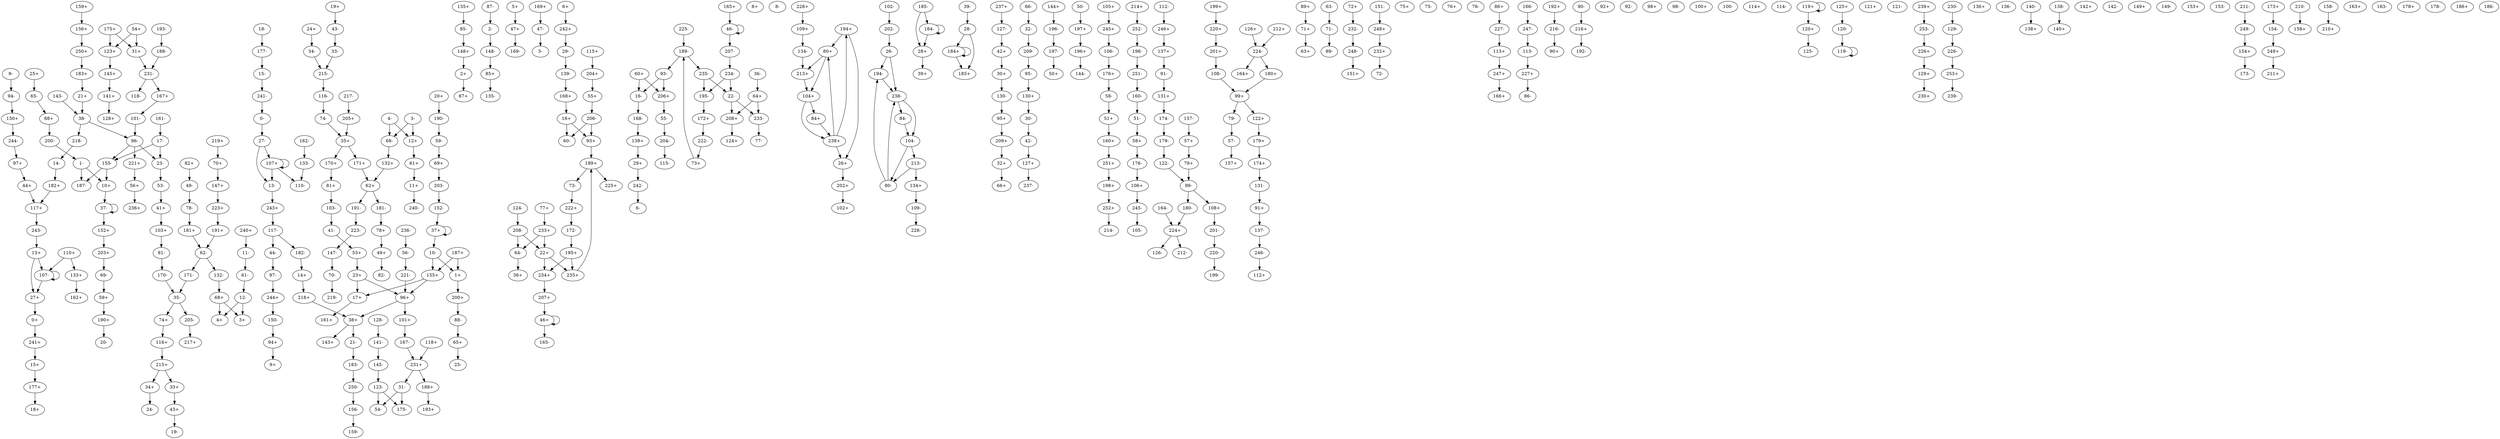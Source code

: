 digraph adj {
graph [k=45]
edge [d=-44]
"0+" [l=1882 C=17362]
"0-" [l=1882 C=17362]
"1+" [l=1110 C=10861]
"1-" [l=1110 C=10861]
"2+" [l=629 C=5640]
"2-" [l=629 C=5640]
"3+" [l=1256 C=11554]
"3-" [l=1256 C=11554]
"4+" [l=50 C=47]
"4-" [l=50 C=47]
"5+" [l=106 C=354]
"5-" [l=106 C=354]
"6+" [l=130 C=418]
"6-" [l=130 C=418]
"8+" [l=112 C=382]
"8-" [l=112 C=382]
"9+" [l=549 C=4578]
"9-" [l=549 C=4578]
"10+" [l=3098 C=30546]
"10-" [l=3098 C=30546]
"11+" [l=249 C=1013]
"11-" [l=249 C=1013]
"12+" [l=1654 C=16373]
"12-" [l=1654 C=16373]
"13+" [l=4435 C=43708]
"13-" [l=4435 C=43708]
"14+" [l=399 C=3495]
"14-" [l=399 C=3495]
"15+" [l=105 C=417]
"15-" [l=105 C=417]
"16+" [l=594 C=5745]
"16-" [l=594 C=5745]
"17+" [l=1628 C=15368]
"17-" [l=1628 C=15368]
"18+" [l=151 C=896]
"18-" [l=151 C=896]
"19+" [l=149 C=406]
"19-" [l=149 C=406]
"20+" [l=108 C=391]
"20-" [l=108 C=391]
"21+" [l=208 C=1717]
"21-" [l=208 C=1717]
"22+" [l=67 C=234]
"22-" [l=67 C=234]
"23+" [l=90 C=434]
"23-" [l=90 C=434]
"24+" [l=111 C=330]
"24-" [l=111 C=330]
"25+" [l=3855 C=36225]
"25-" [l=3855 C=36225]
"26+" [l=1674 C=17595]
"26-" [l=1674 C=17595]
"27+" [l=929 C=8634]
"27-" [l=929 C=8634]
"28+" [l=1009 C=9529]
"28-" [l=1009 C=9529]
"29+" [l=571 C=5446]
"29-" [l=571 C=5446]
"30+" [l=1666 C=16268]
"30-" [l=1666 C=16268]
"31+" [l=553 C=4428]
"31-" [l=553 C=4428]
"32+" [l=842 C=7700]
"32-" [l=842 C=7700]
"33+" [l=815 C=7745]
"33-" [l=815 C=7745]
"34+" [l=1835 C=16878]
"34-" [l=1835 C=16878]
"35+" [l=47 C=96]
"35-" [l=47 C=96]
"36+" [l=129 C=682]
"36-" [l=129 C=682]
"37+" [l=45 C=15]
"37-" [l=45 C=15]
"38+" [l=59 C=446]
"38-" [l=59 C=446]
"39+" [l=1412 C=13683]
"39-" [l=1412 C=13683]
"41+" [l=135 C=760]
"41-" [l=135 C=760]
"42+" [l=2001 C=20643]
"42-" [l=2001 C=20643]
"43+" [l=1048 C=8803]
"43-" [l=1048 C=8803]
"44+" [l=1897 C=18252]
"44-" [l=1897 C=18252]
"46+" [l=78 C=1127]
"46-" [l=78 C=1127]
"47+" [l=2099 C=21848]
"47-" [l=2099 C=21848]
"49+" [l=3128 C=30188]
"49-" [l=3128 C=30188]
"50+" [l=3831 C=36257]
"50-" [l=3831 C=36257]
"51+" [l=184 C=991]
"51-" [l=184 C=991]
"53+" [l=953 C=9610]
"53-" [l=953 C=9610]
"54+" [l=71 C=208]
"54-" [l=71 C=208]
"55+" [l=127 C=597]
"55-" [l=127 C=597]
"56+" [l=2060 C=17224]
"56-" [l=2060 C=17224]
"57+" [l=1787 C=14316]
"57-" [l=1787 C=14316]
"58+" [l=1547 C=14456]
"58-" [l=1547 C=14456]
"59+" [l=492 C=3650]
"59-" [l=492 C=3650]
"60+" [l=153 C=987]
"60-" [l=153 C=987]
"61+" [l=3254 C=33194]
"61-" [l=3254 C=33194]
"62+" [l=51 C=59]
"62-" [l=51 C=59]
"63+" [l=93 C=219]
"63-" [l=93 C=219]
"64+" [l=671 C=5153]
"64-" [l=671 C=5153]
"65+" [l=630 C=5963]
"65-" [l=630 C=5963]
"66+" [l=127 C=473]
"66-" [l=127 C=473]
"68+" [l=163 C=961]
"68-" [l=163 C=961]
"69+" [l=437 C=3191]
"69-" [l=437 C=3191]
"70+" [l=1286 C=12983]
"70-" [l=1286 C=12983]
"71+" [l=537 C=4093]
"71-" [l=537 C=4093]
"72+" [l=1041 C=9824]
"72-" [l=1041 C=9824]
"73+" [l=3292 C=34348]
"73-" [l=3292 C=34348]
"74+" [l=622 C=4992]
"74-" [l=622 C=4992]
"75+" [l=97 C=313]
"75-" [l=97 C=313]
"76+" [l=165 C=1091]
"76-" [l=165 C=1091]
"77+" [l=95 C=197]
"77-" [l=95 C=197]
"78+" [l=153 C=1075]
"78-" [l=153 C=1075]
"79+" [l=1453 C=13685]
"79-" [l=1453 C=13685]
"80+" [l=69 C=1140]
"80-" [l=69 C=1140]
"81+" [l=1094 C=9459]
"81-" [l=1094 C=9459]
"82+" [l=153 C=618]
"82-" [l=153 C=618]
"84+" [l=89 C=526]
"84-" [l=89 C=526]
"85+" [l=477 C=3922]
"85-" [l=477 C=3922]
"86+" [l=2297 C=21987]
"86-" [l=2297 C=21987]
"87+" [l=102 C=338]
"87-" [l=102 C=338]
"88+" [l=2452 C=23362]
"88-" [l=2452 C=23362]
"89+" [l=115 C=413]
"89-" [l=115 C=413]
"90+" [l=343 C=2751]
"90-" [l=343 C=2751]
"91+" [l=3934 C=38772]
"91-" [l=3934 C=38772]
"92+" [l=133 C=442]
"92-" [l=133 C=442]
"93+" [l=143 C=1049]
"93-" [l=143 C=1049]
"94+" [l=709 C=4827]
"94-" [l=709 C=4827]
"95+" [l=116 C=739]
"95-" [l=116 C=739]
"96+" [l=67 C=186]
"96-" [l=67 C=186]
"97+" [l=325 C=1697]
"97-" [l=325 C=1697]
"98+" [l=184 C=735]
"98-" [l=184 C=735]
"99+" [l=50 C=102]
"99-" [l=50 C=102]
"100+" [l=117 C=315]
"100-" [l=117 C=315]
"101+" [l=205 C=1057]
"101-" [l=205 C=1057]
"102+" [l=380 C=2746]
"102-" [l=380 C=2746]
"103+" [l=582 C=3983]
"103-" [l=582 C=3983]
"104+" [l=47 C=184]
"104-" [l=47 C=184]
"105+" [l=112 C=676]
"105-" [l=112 C=676]
"106+" [l=4121 C=36881]
"106-" [l=4121 C=36881]
"107+" [l=45 C=6]
"107-" [l=45 C=6]
"108+" [l=195 C=997]
"108-" [l=195 C=997]
"109+" [l=247 C=1898]
"109-" [l=247 C=1898]
"110+" [l=435 C=3628]
"110-" [l=435 C=3628]
"112+" [l=1579 C=12958]
"112-" [l=1579 C=12958]
"113+" [l=128 C=589]
"113-" [l=128 C=589]
"114+" [l=106 C=470]
"114-" [l=106 C=470]
"115+" [l=232 C=1229]
"115-" [l=232 C=1229]
"116+" [l=167 C=899]
"116-" [l=167 C=899]
"117+" [l=2629 C=22870]
"117-" [l=2629 C=22870]
"118+" [l=363 C=2415]
"118-" [l=363 C=2415]
"119+" [l=48 C=77]
"119-" [l=48 C=77]
"120+" [l=4018 C=41714]
"120-" [l=4018 C=41714]
"121+" [l=99 C=309]
"121-" [l=99 C=309]
"122+" [l=709 C=6882]
"122-" [l=709 C=6882]
"123+" [l=2727 C=25332]
"123-" [l=2727 C=25332]
"124+" [l=1100 C=9689]
"124-" [l=1100 C=9689]
"125+" [l=122 C=369]
"125-" [l=122 C=369]
"126+" [l=1379 C=12388]
"126-" [l=1379 C=12388]
"127+" [l=3981 C=40932]
"127-" [l=3981 C=40932]
"128+" [l=1550 C=17273]
"128-" [l=1550 C=17273]
"129+" [l=918 C=7897]
"129-" [l=918 C=7897]
"130+" [l=726 C=7043]
"130-" [l=726 C=7043]
"131+" [l=2369 C=21322]
"131-" [l=2369 C=21322]
"132+" [l=1013 C=9658]
"132-" [l=1013 C=9658]
"133+" [l=1263 C=12038]
"133-" [l=1263 C=12038]
"134+" [l=2156 C=23000]
"134-" [l=2156 C=23000]
"135+" [l=1378 C=13026]
"135-" [l=1378 C=13026]
"136+" [l=189 C=653]
"136-" [l=189 C=653]
"137+" [l=1506 C=12432]
"137-" [l=1506 C=12432]
"138+" [l=110 C=516]
"138-" [l=110 C=516]
"139+" [l=908 C=9266]
"139-" [l=908 C=9266]
"140+" [l=2038 C=19872]
"140-" [l=2038 C=19872]
"141+" [l=1336 C=12878]
"141-" [l=1336 C=12878]
"142+" [l=214 C=1213]
"142-" [l=214 C=1213]
"143+" [l=158 C=782]
"143-" [l=158 C=782]
"144+" [l=1027 C=8530]
"144-" [l=1027 C=8530]
"145+" [l=184 C=911]
"145-" [l=184 C=911]
"147+" [l=262 C=2008]
"147-" [l=262 C=2008]
"148+" [l=481 C=4608]
"148-" [l=481 C=4608]
"149+" [l=171 C=1079]
"149-" [l=171 C=1079]
"150+" [l=151 C=448]
"150-" [l=151 C=448]
"151+" [l=209 C=1078]
"151-" [l=209 C=1078]
"152+" [l=412 C=3635]
"152-" [l=412 C=3635]
"153+" [l=90 C=338]
"153-" [l=90 C=338]
"154+" [l=464 C=2924]
"154-" [l=464 C=2924]
"155+" [l=49 C=32]
"155-" [l=49 C=32]
"156+" [l=633 C=4658]
"156-" [l=633 C=4658]
"157+" [l=3305 C=29233]
"157-" [l=3305 C=29233]
"158+" [l=114 C=657]
"158-" [l=114 C=657]
"159+" [l=118 C=431]
"159-" [l=118 C=431]
"160+" [l=1767 C=15582]
"160-" [l=1767 C=15582]
"161+" [l=97 C=303]
"161-" [l=97 C=303]
"162+" [l=232 C=931]
"162-" [l=232 C=931]
"163+" [l=146 C=460]
"163-" [l=146 C=460]
"164+" [l=2350 C=23476]
"164-" [l=2350 C=23476]
"165+" [l=5644 C=57714]
"165-" [l=5644 C=57714]
"166+" [l=960 C=9535]
"166-" [l=960 C=9535]
"167+" [l=642 C=6334]
"167-" [l=642 C=6334]
"168+" [l=593 C=5465]
"168-" [l=593 C=5465]
"169+" [l=342 C=2618]
"169-" [l=342 C=2618]
"170+" [l=1221 C=10731]
"170-" [l=1221 C=10731]
"171+" [l=118 C=560]
"171-" [l=118 C=560]
"172+" [l=346 C=2781]
"172-" [l=346 C=2781]
"173+" [l=925 C=7279]
"173-" [l=925 C=7279]
"174+" [l=1621 C=14701]
"174-" [l=1621 C=14701]
"175+" [l=56 C=165]
"175-" [l=56 C=165]
"176+" [l=196 C=1260]
"176-" [l=196 C=1260]
"177+" [l=3373 C=33775]
"177-" [l=3373 C=33775]
"178+" [l=191 C=778]
"178-" [l=191 C=778]
"179+" [l=4035 C=37904]
"179-" [l=4035 C=37904]
"180+" [l=124 C=604]
"180-" [l=124 C=604]
"181+" [l=1529 C=14971]
"181-" [l=1529 C=14971]
"182+" [l=118 C=464]
"182-" [l=118 C=464]
"183+" [l=630 C=6079]
"183-" [l=630 C=6079]
"184+" [l=89 C=427]
"184-" [l=89 C=427]
"185+" [l=99 C=619]
"185-" [l=99 C=619]
"186+" [l=458 C=3548]
"186-" [l=458 C=3548]
"187+" [l=67 C=156]
"187-" [l=67 C=156]
"188+" [l=1157 C=10111]
"188-" [l=1157 C=10111]
"189+" [l=953 C=8370]
"189-" [l=953 C=8370]
"190+" [l=1097 C=8653]
"190-" [l=1097 C=8653]
"191+" [l=127 C=550]
"191-" [l=127 C=550]
"192+" [l=196 C=1048]
"192-" [l=196 C=1048]
"193+" [l=505 C=3424]
"193-" [l=505 C=3424]
"194+" [l=89 C=460]
"194-" [l=89 C=460]
"195+" [l=2072 C=22453]
"195-" [l=2072 C=22453]
"196+" [l=2642 C=24493]
"196-" [l=2642 C=24493]
"197+" [l=240 C=935]
"197-" [l=240 C=935]
"198+" [l=122 C=294]
"198-" [l=122 C=294]
"199+" [l=2032 C=18312]
"199-" [l=2032 C=18312]
"200+" [l=4141 C=42038]
"200-" [l=4141 C=42038]
"201+" [l=349 C=2827]
"201-" [l=349 C=2827]
"202+" [l=101 C=441]
"202-" [l=101 C=441]
"203+" [l=3490 C=30200]
"203-" [l=3490 C=30200]
"204+" [l=834 C=7780]
"204-" [l=834 C=7780]
"205+" [l=902 C=7710]
"205-" [l=902 C=7710]
"206+" [l=653 C=6629]
"206-" [l=653 C=6629]
"207+" [l=505 C=3627]
"207-" [l=505 C=3627]
"208+" [l=511 C=4494]
"208-" [l=511 C=4494]
"209+" [l=1119 C=10797]
"209-" [l=1119 C=10797]
"210+" [l=1530 C=13656]
"210-" [l=1530 C=13656]
"211+" [l=223 C=1835]
"211-" [l=223 C=1835]
"212+" [l=111 C=476]
"212-" [l=111 C=476]
"213+" [l=67 C=563]
"213-" [l=67 C=563]
"214+" [l=2740 C=24487]
"214-" [l=2740 C=24487]
"215+" [l=2327 C=19926]
"215-" [l=2327 C=19926]
"216+" [l=1510 C=13204]
"216-" [l=1510 C=13204]
"217+" [l=94 C=335]
"217-" [l=94 C=335]
"218+" [l=324 C=2108]
"218-" [l=324 C=2108]
"219+" [l=136 C=623]
"219-" [l=136 C=623]
"220+" [l=2046 C=18640]
"220-" [l=2046 C=18640]
"221+" [l=1456 C=13115]
"221-" [l=1456 C=13115]
"222+" [l=864 C=8346]
"222-" [l=864 C=8346]
"223+" [l=4315 C=41994]
"223-" [l=4315 C=41994]
"224+" [l=45 C=11]
"224-" [l=45 C=11]
"225+" [l=2265 C=21240]
"225-" [l=2265 C=21240]
"226+" [l=907 C=7699]
"226-" [l=907 C=7699]
"227+" [l=1495 C=15457]
"227-" [l=1495 C=15457]
"228+" [l=1564 C=15680]
"228-" [l=1564 C=15680]
"230+" [l=95 C=338]
"230-" [l=95 C=338]
"231+" [l=54 C=185]
"231-" [l=54 C=185]
"232+" [l=378 C=2569]
"232-" [l=378 C=2569]
"233+" [l=413 C=3005]
"233-" [l=413 C=3005]
"234+" [l=109 C=364]
"234-" [l=109 C=364]
"235+" [l=1429 C=14854]
"235-" [l=1429 C=14854]
"236+" [l=96 C=225]
"236-" [l=96 C=225]
"237+" [l=91 C=440]
"237-" [l=91 C=440]
"238+" [l=47 C=150]
"238-" [l=47 C=150]
"239+" [l=139 C=372]
"239-" [l=139 C=372]
"240+" [l=992 C=9521]
"240-" [l=992 C=9521]
"241+" [l=128 C=0]
"241-" [l=128 C=0]
"242+" [l=96 C=0]
"242-" [l=96 C=0]
"243+" [l=128 C=0]
"243-" [l=128 C=0]
"244+" [l=108 C=0]
"244-" [l=108 C=0]
"245+" [l=89 C=0]
"245-" [l=89 C=0]
"246+" [l=92 C=0]
"246-" [l=92 C=0]
"247+" [l=136 C=0]
"247-" [l=136 C=0]
"248+" [l=107 C=0]
"248-" [l=107 C=0]
"249+" [l=143 C=0]
"249-" [l=143 C=0]
"250+" [l=95 C=0]
"250-" [l=95 C=0]
"251+" [l=125 C=0]
"251-" [l=125 C=0]
"252+" [l=117 C=0]
"252-" [l=117 C=0]
"253+" [l=104 C=0]
"253-" [l=104 C=0]
"0+" -> "241+"
"0-" -> "27-" [d=-41]
"1+" -> "200+" [d=-35]
"1-" -> "10+"
"1-" -> "187-"
"2+" -> "87+" [d=-33]
"2-" -> "148-" [d=-32]
"3-" -> "12+"
"3-" -> "68-"
"4-" -> "12+"
"4-" -> "68-"
"5+" -> "47+" [d=-25]
"6+" -> "242+"
"9-" -> "94-" [d=-33]
"10+" -> "37-"
"10-" -> "1+"
"10-" -> "155+"
"11+" -> "240-" [d=-35]
"11-" -> "61-" [d=-25]
"12+" -> "61+" [d=-36]
"12-" -> "3+"
"12-" -> "4+"
"13+" -> "27+"
"13+" -> "107-" [d=-43]
"13-" -> "243+"
"14+" -> "218+" [d=-22]
"14-" -> "182+" [d=-36]
"15+" -> "177+" [d=-37]
"15-" -> "241-"
"16+" -> "60-"
"16+" -> "93+"
"16-" -> "168-" [d=-12]
"17+" -> "161+" [d=-21]
"17-" -> "23-"
"17-" -> "155-"
"18-" -> "177-" [d=-17]
"19+" -> "43-" [d=-37]
"20+" -> "190-" [d=-11]
"21+" -> "38-"
"21-" -> "183-" [d=-39]
"22+" -> "234+"
"22+" -> "235+"
"22-" -> "208+"
"22-" -> "233-"
"23+" -> "17+"
"23+" -> "96+" [d=-42]
"23-" -> "53-" [d=-42]
"24+" -> "34-" [d=-23]
"25+" -> "65-" [d=-39]
"26+" -> "202+" [d=-37]
"26-" -> "194-"
"26-" -> "238-" [d=-42]
"27+" -> "0+" [d=-41]
"27-" -> "13-"
"27-" -> "107+"
"28+" -> "39+" [d=-40]
"28-" -> "184+"
"28-" -> "185+"
"29+" -> "242-"
"29-" -> "139-" [d=-39]
"30+" -> "130-" [d=-14]
"30-" -> "42-" [d=-38]
"31+" -> "231-"
"31-" -> "54-"
"31-" -> "175-"
"32+" -> "66+" [d=-40]
"32-" -> "209-" [d=-38]
"33+" -> "43+" [d=-39]
"33-" -> "215-"
"34+" -> "24-" [d=-23]
"34-" -> "215-"
"35+" -> "170+"
"35+" -> "171+"
"35-" -> "74+"
"35-" -> "205-"
"36-" -> "64+" [d=-9]
"37+" -> "10-"
"37+" -> "37+" [d=-43]
"37-" -> "152+"
"37-" -> "37-" [d=-43]
"38+" -> "21-"
"38+" -> "143+"
"38-" -> "218-"
"38-" -> "96-" [d=-14]
"39-" -> "28-" [d=-40]
"41+" -> "103+" [d=-35]
"41-" -> "53+" [d=-17]
"42+" -> "30+" [d=-38]
"42-" -> "127+" [d=-39]
"43+" -> "19-" [d=-37]
"43-" -> "33-" [d=-39]
"44+" -> "117+"
"44-" -> "97-" [d=-20]
"46+" -> "165-"
"46+" -> "46+" [d=-26]
"46-" -> "207-"
"46-" -> "46-" [d=-26]
"47+" -> "169-" [d=-26]
"47-" -> "5-" [d=-25]
"49+" -> "82-" [d=-38]
"49-" -> "78-" [d=-38]
"50-" -> "197+" [d=-29]
"51+" -> "160+" [d=-38]
"51-" -> "58+" [d=-41]
"53+" -> "23+" [d=-42]
"53-" -> "41+" [d=-17]
"54+" -> "31+"
"54+" -> "123+"
"55+" -> "206-" [d=-42]
"55-" -> "204-" [d=-41]
"56+" -> "236+" [d=-24]
"56-" -> "221-" [d=-37]
"57+" -> "79+" [d=-41]
"57-" -> "157+" [d=-28]
"58+" -> "176-" [d=-36]
"58-" -> "51+" [d=-41]
"59+" -> "190+" [d=-39]
"59-" -> "69+" [d=-5]
"60+" -> "16-"
"60+" -> "206+"
"61+" -> "11+" [d=-25]
"61-" -> "12-" [d=-36]
"62+" -> "181-"
"62+" -> "191-"
"62-" -> "132-"
"62-" -> "171-"
"63-" -> "71-" [d=-35]
"64+" -> "208+"
"64+" -> "233-"
"64-" -> "36+" [d=-9]
"65+" -> "25-" [d=-39]
"65-" -> "88+" [d=-42]
"66-" -> "32-" [d=-40]
"68+" -> "3+"
"68+" -> "4+"
"68-" -> "132+" [d=-32]
"69+" -> "203-" [d=-36]
"69-" -> "59+" [d=-5]
"70+" -> "147+" [d=-35]
"70-" -> "219-" [d=-20]
"71+" -> "63+" [d=-35]
"71-" -> "89-" [d=-27]
"72+" -> "232-" [d=-37]
"73+" -> "189-"
"73-" -> "222+" [d=-41]
"74+" -> "116+" [d=-38]
"74-" -> "35+"
"77+" -> "233+" [d=-22]
"78+" -> "49+" [d=-38]
"78-" -> "181+" [d=-26]
"79+" -> "99-"
"79-" -> "57-" [d=-41]
"80+" -> "104+" [d=-36]
"80+" -> "213+" [d=-16]
"80-" -> "194-"
"80-" -> "238-" [d=-42]
"81+" -> "103-" [d=-40]
"81-" -> "170-" [d=-30]
"82+" -> "49-" [d=-38]
"84+" -> "238+"
"84-" -> "104-"
"85+" -> "135-" [d=-14]
"85-" -> "148+" [d=-37]
"86+" -> "227-" [d=-35]
"87-" -> "2-" [d=-33]
"88+" -> "200-" [d=-42]
"88-" -> "65+" [d=-42]
"89+" -> "71+" [d=-27]
"90-" -> "216+" [d=-41]
"91+" -> "137-" [d=-36]
"91-" -> "131+" [d=-37]
"93+" -> "189+"
"93-" -> "16-"
"93-" -> "206+"
"94+" -> "9+" [d=-33]
"94-" -> "150+" [d=-27]
"95+" -> "209+" [d=-35]
"95-" -> "130+" [d=-39]
"96+" -> "101+"
"96+" -> "38+" [d=-14]
"96-" -> "221+"
"96-" -> "23-" [d=-42]
"96-" -> "155-" [d=-42]
"97+" -> "44+" [d=-20]
"97-" -> "244+"
"99+" -> "79-"
"99+" -> "122+"
"99-" -> "108+"
"99-" -> "180-"
"101+" -> "167-" [d=-33]
"101-" -> "96-"
"102-" -> "202-" [d=-33]
"103+" -> "81-" [d=-40]
"103-" -> "41-" [d=-35]
"104+" -> "84+"
"104+" -> "238+" [d=-42]
"104-" -> "213-"
"104-" -> "80-" [d=-36]
"105+" -> "245+"
"106+" -> "245-"
"106-" -> "176+" [d=-17]
"107+" -> "110-" [d=-32]
"107+" -> "13-" [d=-43]
"107+" -> "107+" [d=-43]
"107-" -> "27+"
"107-" -> "107-" [d=-43]
"108+" -> "201-" [d=-7]
"108-" -> "99+"
"109+" -> "134-" [d=-40]
"109-" -> "228-" [d=-41]
"110+" -> "133+"
"110+" -> "107-" [d=-32]
"112-" -> "246+"
"113+" -> "247+"
"113-" -> "227+" [d=-40]
"115+" -> "204+" [d=-34]
"116+" -> "215+" [d=-14]
"116-" -> "74-" [d=-38]
"117+" -> "243-"
"117-" -> "44-"
"117-" -> "182-"
"118+" -> "231+"
"119+" -> "119+"
"119+" -> "120+"
"119-" -> "119-"
"120+" -> "125-" [d=-37]
"120-" -> "119-"
"122+" -> "179+" [d=-7]
"122-" -> "99-"
"123+" -> "145+" [d=-32]
"123-" -> "54-"
"123-" -> "175-"
"124-" -> "208-" [d=-38]
"125+" -> "120-" [d=-37]
"126+" -> "224-"
"127+" -> "237-" [d=-13]
"127-" -> "42+" [d=-39]
"128-" -> "141-" [d=-40]
"129+" -> "230+" [d=-15]
"129-" -> "226-" [d=-41]
"130+" -> "30-" [d=-14]
"130-" -> "95+" [d=-39]
"131+" -> "174-" [d=-37]
"131-" -> "91+" [d=-37]
"132+" -> "62+"
"132-" -> "68+" [d=-32]
"133+" -> "162+" [d=-38]
"133-" -> "110-"
"134+" -> "109-" [d=-40]
"134-" -> "213+"
"135+" -> "85-" [d=-14]
"137+" -> "91-" [d=-36]
"137-" -> "246-"
"138-" -> "140+" [d=-39]
"139+" -> "29+" [d=-39]
"139-" -> "168+" [d=-35]
"140-" -> "138+" [d=-39]
"141+" -> "128+" [d=-40]
"141-" -> "145-" [d=-33]
"143-" -> "38-"
"144+" -> "196-" [d=-39]
"145+" -> "141+" [d=-33]
"145-" -> "123-" [d=-32]
"147+" -> "223+" [d=-41]
"147-" -> "70-" [d=-35]
"148+" -> "2+" [d=-32]
"148-" -> "85+" [d=-37]
"150+" -> "244-"
"150-" -> "94+" [d=-27]
"151-" -> "248+"
"152+" -> "203+" [d=-8]
"152-" -> "37+"
"154+" -> "173-" [d=-36]
"154-" -> "249+"
"155+" -> "17+"
"155+" -> "96+" [d=-42]
"155-" -> "10+"
"155-" -> "187-"
"156+" -> "250+"
"156-" -> "159-" [d=-35]
"157-" -> "57+" [d=-28]
"158-" -> "210+" [d=-37]
"159+" -> "156+" [d=-35]
"160+" -> "251+"
"160-" -> "51-" [d=-38]
"161-" -> "17-" [d=-21]
"162-" -> "133-" [d=-38]
"164-" -> "224+"
"165+" -> "46-"
"166-" -> "247-"
"167+" -> "101-" [d=-33]
"167-" -> "231+"
"168+" -> "16+" [d=-12]
"168-" -> "139+" [d=-35]
"169+" -> "47-" [d=-26]
"170+" -> "81+" [d=-30]
"170-" -> "35-"
"171+" -> "62+"
"171-" -> "35-"
"172+" -> "222-" [d=-41]
"172-" -> "195+" [d=-27]
"173+" -> "154-" [d=-36]
"174+" -> "131-" [d=-37]
"174-" -> "179-" [d=-26]
"175+" -> "31+"
"175+" -> "123+"
"176+" -> "58-" [d=-36]
"176-" -> "106+" [d=-17]
"177+" -> "18+" [d=-17]
"177-" -> "15-" [d=-37]
"179+" -> "174+" [d=-26]
"179-" -> "122-" [d=-7]
"180+" -> "99+"
"180-" -> "224+"
"181+" -> "62-"
"181-" -> "78+" [d=-26]
"182+" -> "117+"
"182-" -> "14+" [d=-36]
"183+" -> "21+" [d=-39]
"183-" -> "250-"
"184+" -> "184+"
"184+" -> "185+"
"184-" -> "28+"
"184-" -> "184-"
"185-" -> "28+"
"185-" -> "184-"
"187+" -> "1+"
"187+" -> "155+"
"188+" -> "193+" [d=-41]
"188-" -> "231-"
"189+" -> "73-"
"189+" -> "225+"
"189-" -> "93-"
"189-" -> "235-"
"190+" -> "20-" [d=-11]
"190-" -> "59-" [d=-39]
"191+" -> "62-"
"191-" -> "223-" [d=-26]
"192+" -> "216-" [d=-39]
"193-" -> "188-" [d=-41]
"194+" -> "26+"
"194+" -> "80+"
"194-" -> "238-"
"195+" -> "234+"
"195+" -> "235+"
"195-" -> "172+" [d=-27]
"196+" -> "144-" [d=-39]
"196-" -> "197-" [d=-33]
"197+" -> "196+" [d=-33]
"197-" -> "50+" [d=-29]
"198+" -> "252+"
"198-" -> "251-"
"199+" -> "220+" [d=-39]
"200+" -> "88-" [d=-42]
"200-" -> "1-" [d=-35]
"201+" -> "108-" [d=-7]
"201-" -> "220-" [d=-38]
"202+" -> "102+" [d=-33]
"202-" -> "26-" [d=-37]
"203+" -> "69-" [d=-36]
"203-" -> "152-" [d=-8]
"204+" -> "55+" [d=-41]
"204-" -> "115-" [d=-34]
"205+" -> "35+"
"205-" -> "217+" [d=-33]
"206+" -> "55-" [d=-42]
"206-" -> "60-"
"206-" -> "93+"
"207+" -> "46+"
"207-" -> "234-" [d=-31]
"208+" -> "124+" [d=-38]
"208-" -> "22+"
"208-" -> "64-"
"209+" -> "32+" [d=-38]
"209-" -> "95-" [d=-35]
"210-" -> "158+" [d=-37]
"211-" -> "249-"
"212+" -> "224-"
"213+" -> "104+"
"213-" -> "134+"
"213-" -> "80-" [d=-16]
"214+" -> "252-"
"215+" -> "33+"
"215+" -> "34+"
"215-" -> "116-" [d=-14]
"216+" -> "192-" [d=-39]
"216-" -> "90+" [d=-41]
"217-" -> "205+" [d=-33]
"218+" -> "38+"
"218-" -> "14-" [d=-22]
"219+" -> "70+" [d=-20]
"220+" -> "201+" [d=-38]
"220-" -> "199-" [d=-39]
"221+" -> "56+" [d=-37]
"221-" -> "96+"
"222+" -> "172-" [d=-41]
"222-" -> "73+" [d=-41]
"223+" -> "191+" [d=-26]
"223-" -> "147-" [d=-41]
"224+" -> "126-"
"224+" -> "212-"
"224-" -> "164+"
"224-" -> "180+"
"225-" -> "189-"
"226+" -> "129+" [d=-41]
"226-" -> "253+"
"227+" -> "86-" [d=-35]
"227-" -> "113+" [d=-40]
"228+" -> "109+" [d=-41]
"230-" -> "129-" [d=-15]
"231+" -> "31-"
"231+" -> "188+"
"231-" -> "118-"
"231-" -> "167+"
"232+" -> "72-" [d=-37]
"232-" -> "248-"
"233+" -> "22+"
"233+" -> "64-"
"233-" -> "77-" [d=-22]
"234+" -> "207+" [d=-31]
"234-" -> "22-"
"234-" -> "195-"
"235+" -> "189+"
"235-" -> "22-"
"235-" -> "195-"
"236-" -> "56-" [d=-24]
"237+" -> "127-" [d=-13]
"238+" -> "194+"
"238+" -> "26+" [d=-42]
"238+" -> "80+" [d=-42]
"238-" -> "84-"
"238-" -> "104-" [d=-42]
"239+" -> "253-"
"240+" -> "11-" [d=-35]
"241+" -> "15+"
"241-" -> "0-"
"242+" -> "29-"
"242-" -> "6-"
"243+" -> "117-"
"243-" -> "13+"
"244+" -> "150-"
"244-" -> "97+"
"245+" -> "106-"
"245-" -> "105-"
"246+" -> "137+"
"246-" -> "112+"
"247+" -> "166+"
"247-" -> "113-"
"248+" -> "232+"
"248-" -> "151+"
"249+" -> "211+"
"249-" -> "154+"
"250+" -> "183+"
"250-" -> "156-"
"251+" -> "198+"
"251-" -> "160-"
"252+" -> "214-"
"252-" -> "198-"
"253+" -> "239-"
"253-" -> "226+"
}
